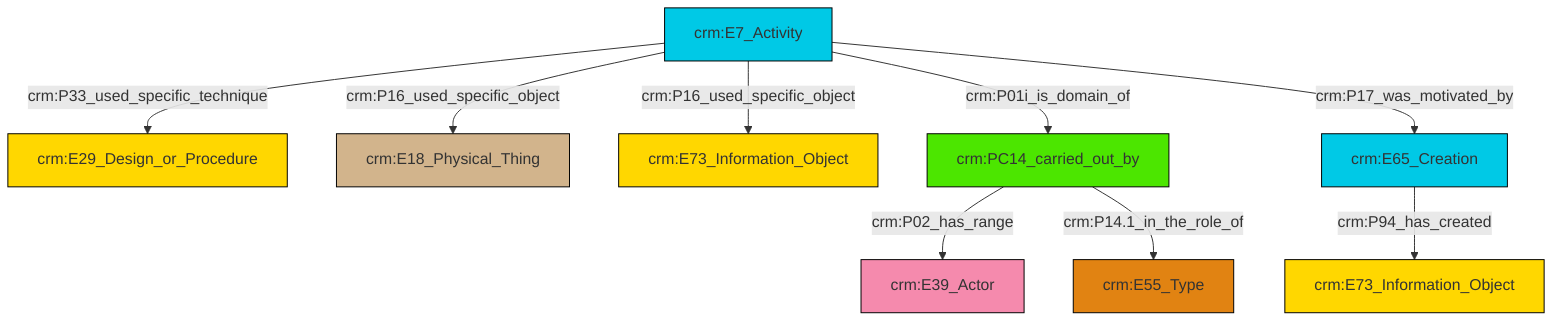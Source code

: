 graph TD
classDef Literal fill:#f2f2f2,stroke:#000000;
classDef CRM_Entity fill:#FFFFFF,stroke:#000000;
classDef Temporal_Entity fill:#00C9E6, stroke:#000000;
classDef Type fill:#E18312, stroke:#000000;
classDef Time-Span fill:#2C9C91, stroke:#000000;
classDef Appellation fill:#FFEB7F, stroke:#000000;
classDef Place fill:#008836, stroke:#000000;
classDef Persistent_Item fill:#B266B2, stroke:#000000;
classDef Conceptual_Object fill:#FFD700, stroke:#000000;
classDef Physical_Thing fill:#D2B48C, stroke:#000000;
classDef Actor fill:#f58aad, stroke:#000000;
classDef PC_Classes fill:#4ce600, stroke:#000000;
classDef Multi fill:#cccccc,stroke:#000000;

2["crm:E7_Activity"]:::Temporal_Entity -->|crm:P16_used_specific_object| 3["crm:E18_Physical_Thing"]:::Physical_Thing
2["crm:E7_Activity"]:::Temporal_Entity -->|crm:P33_used_specific_technique| 0["crm:E29_Design_or_Procedure"]:::Conceptual_Object
11["crm:E65_Creation"]:::Temporal_Entity -->|crm:P94_has_created| 7["crm:E73_Information_Object"]:::Conceptual_Object
2["crm:E7_Activity"]:::Temporal_Entity -->|crm:P16_used_specific_object| 9["crm:E73_Information_Object"]:::Conceptual_Object
13["crm:PC14_carried_out_by"]:::PC_Classes -->|crm:P02_has_range| 5["crm:E39_Actor"]:::Actor
2["crm:E7_Activity"]:::Temporal_Entity -->|crm:P01i_is_domain_of| 13["crm:PC14_carried_out_by"]:::PC_Classes
13["crm:PC14_carried_out_by"]:::PC_Classes -->|crm:P14.1_in_the_role_of| 15["crm:E55_Type"]:::Type
2["crm:E7_Activity"]:::Temporal_Entity -->|crm:P17_was_motivated_by| 11["crm:E65_Creation"]:::Temporal_Entity